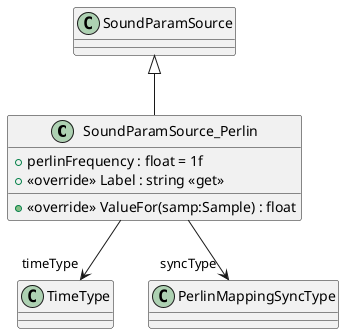 @startuml
class SoundParamSource_Perlin {
    + perlinFrequency : float = 1f
    + <<override>> Label : string <<get>>
    + <<override>> ValueFor(samp:Sample) : float
}
SoundParamSource <|-- SoundParamSource_Perlin
SoundParamSource_Perlin --> "timeType" TimeType
SoundParamSource_Perlin --> "syncType" PerlinMappingSyncType
@enduml

